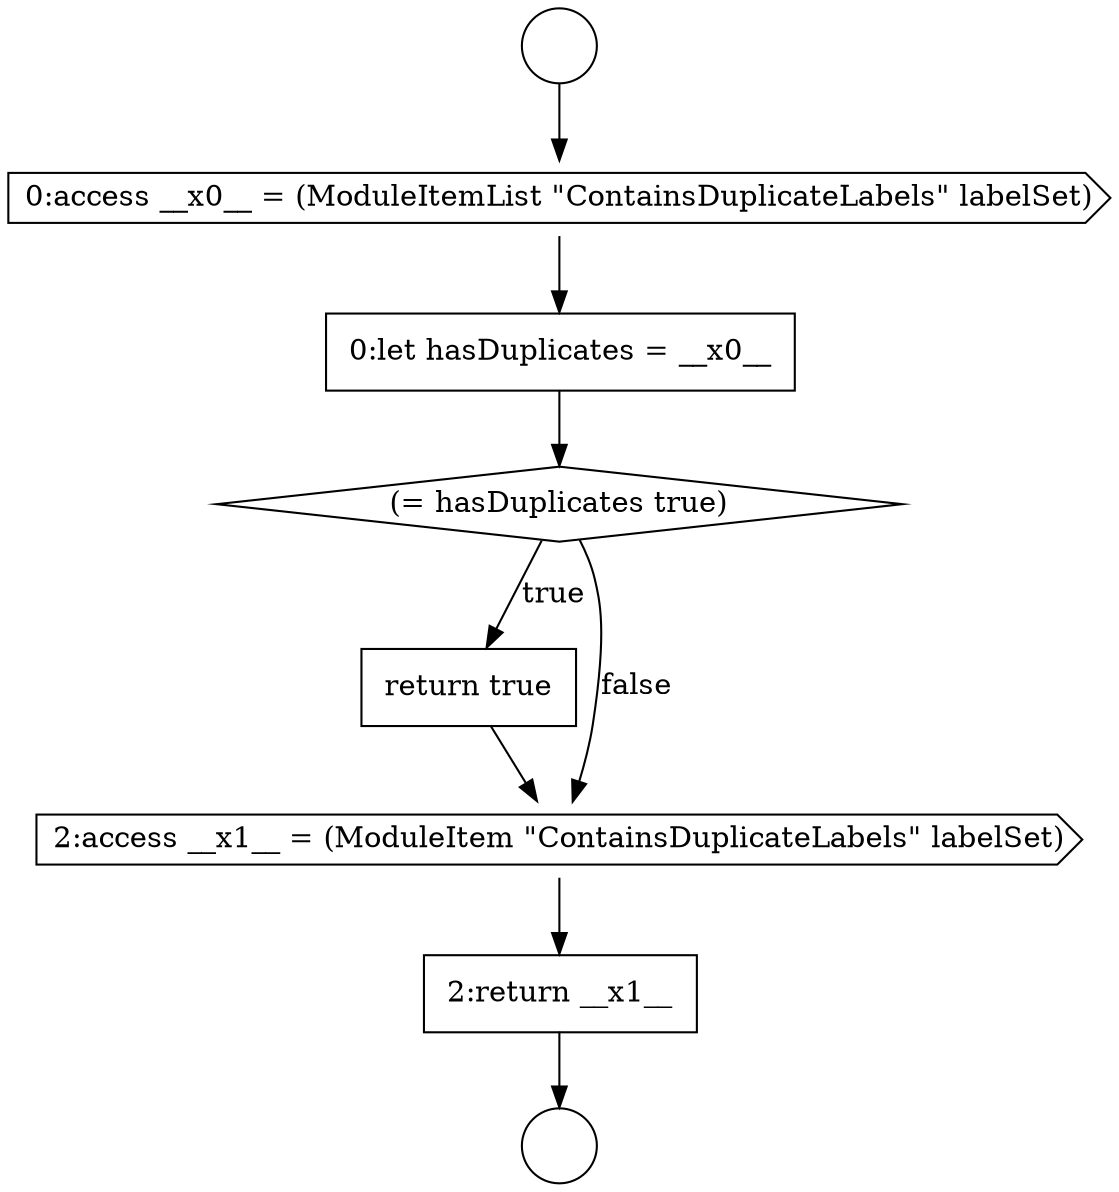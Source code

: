 digraph {
  node9432 [shape=none, margin=0, label=<<font color="black">
    <table border="0" cellborder="1" cellspacing="0" cellpadding="10">
      <tr><td align="left">return true</td></tr>
    </table>
  </font>> color="black" fillcolor="white" style=filled]
  node9429 [shape=cds, label=<<font color="black">0:access __x0__ = (ModuleItemList &quot;ContainsDuplicateLabels&quot; labelSet)</font>> color="black" fillcolor="white" style=filled]
  node9430 [shape=none, margin=0, label=<<font color="black">
    <table border="0" cellborder="1" cellspacing="0" cellpadding="10">
      <tr><td align="left">0:let hasDuplicates = __x0__</td></tr>
    </table>
  </font>> color="black" fillcolor="white" style=filled]
  node9431 [shape=diamond, label=<<font color="black">(= hasDuplicates true)</font>> color="black" fillcolor="white" style=filled]
  node9428 [shape=circle label=" " color="black" fillcolor="white" style=filled]
  node9433 [shape=cds, label=<<font color="black">2:access __x1__ = (ModuleItem &quot;ContainsDuplicateLabels&quot; labelSet)</font>> color="black" fillcolor="white" style=filled]
  node9434 [shape=none, margin=0, label=<<font color="black">
    <table border="0" cellborder="1" cellspacing="0" cellpadding="10">
      <tr><td align="left">2:return __x1__</td></tr>
    </table>
  </font>> color="black" fillcolor="white" style=filled]
  node9427 [shape=circle label=" " color="black" fillcolor="white" style=filled]
  node9433 -> node9434 [ color="black"]
  node9434 -> node9428 [ color="black"]
  node9430 -> node9431 [ color="black"]
  node9429 -> node9430 [ color="black"]
  node9427 -> node9429 [ color="black"]
  node9431 -> node9432 [label=<<font color="black">true</font>> color="black"]
  node9431 -> node9433 [label=<<font color="black">false</font>> color="black"]
  node9432 -> node9433 [ color="black"]
}
